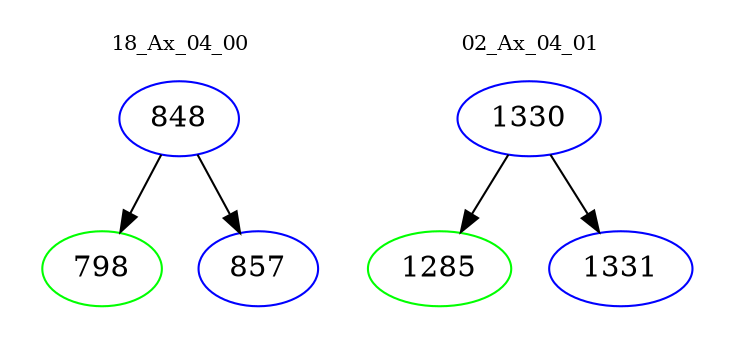 digraph{
subgraph cluster_0 {
color = white
label = "18_Ax_04_00";
fontsize=10;
T0_848 [label="848", color="blue"]
T0_848 -> T0_798 [color="black"]
T0_798 [label="798", color="green"]
T0_848 -> T0_857 [color="black"]
T0_857 [label="857", color="blue"]
}
subgraph cluster_1 {
color = white
label = "02_Ax_04_01";
fontsize=10;
T1_1330 [label="1330", color="blue"]
T1_1330 -> T1_1285 [color="black"]
T1_1285 [label="1285", color="green"]
T1_1330 -> T1_1331 [color="black"]
T1_1331 [label="1331", color="blue"]
}
}

